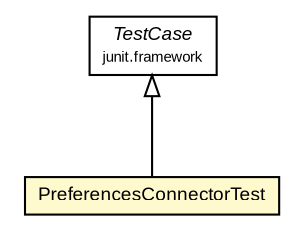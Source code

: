 #!/usr/local/bin/dot
#
# Class diagram 
# Generated by UMLGraph version R5_6 (http://www.umlgraph.org/)
#

digraph G {
	edge [fontname="arial",fontsize=10,labelfontname="arial",labelfontsize=10];
	node [fontname="arial",fontsize=10,shape=plaintext];
	nodesep=0.25;
	ranksep=0.5;
	// org.settings4j.connector.PreferencesConnectorTest
	c846 [label=<<table title="org.settings4j.connector.PreferencesConnectorTest" border="0" cellborder="1" cellspacing="0" cellpadding="2" port="p" bgcolor="lemonChiffon" href="./PreferencesConnectorTest.html">
		<tr><td><table border="0" cellspacing="0" cellpadding="1">
<tr><td align="center" balign="center"> PreferencesConnectorTest </td></tr>
		</table></td></tr>
		</table>>, URL="./PreferencesConnectorTest.html", fontname="arial", fontcolor="black", fontsize=9.0];
	//org.settings4j.connector.PreferencesConnectorTest extends junit.framework.TestCase
	c866:p -> c846:p [dir=back,arrowtail=empty];
	// junit.framework.TestCase
	c866 [label=<<table title="junit.framework.TestCase" border="0" cellborder="1" cellspacing="0" cellpadding="2" port="p" href="http://api.dpml.net/junit/3.8.1/junit/framework/TestCase.html">
		<tr><td><table border="0" cellspacing="0" cellpadding="1">
<tr><td align="center" balign="center"><font face="arial italic"> TestCase </font></td></tr>
<tr><td align="center" balign="center"><font point-size="7.0"> junit.framework </font></td></tr>
		</table></td></tr>
		</table>>, URL="http://api.dpml.net/junit/3.8.1/junit/framework/TestCase.html", fontname="arial", fontcolor="black", fontsize=9.0];
}


